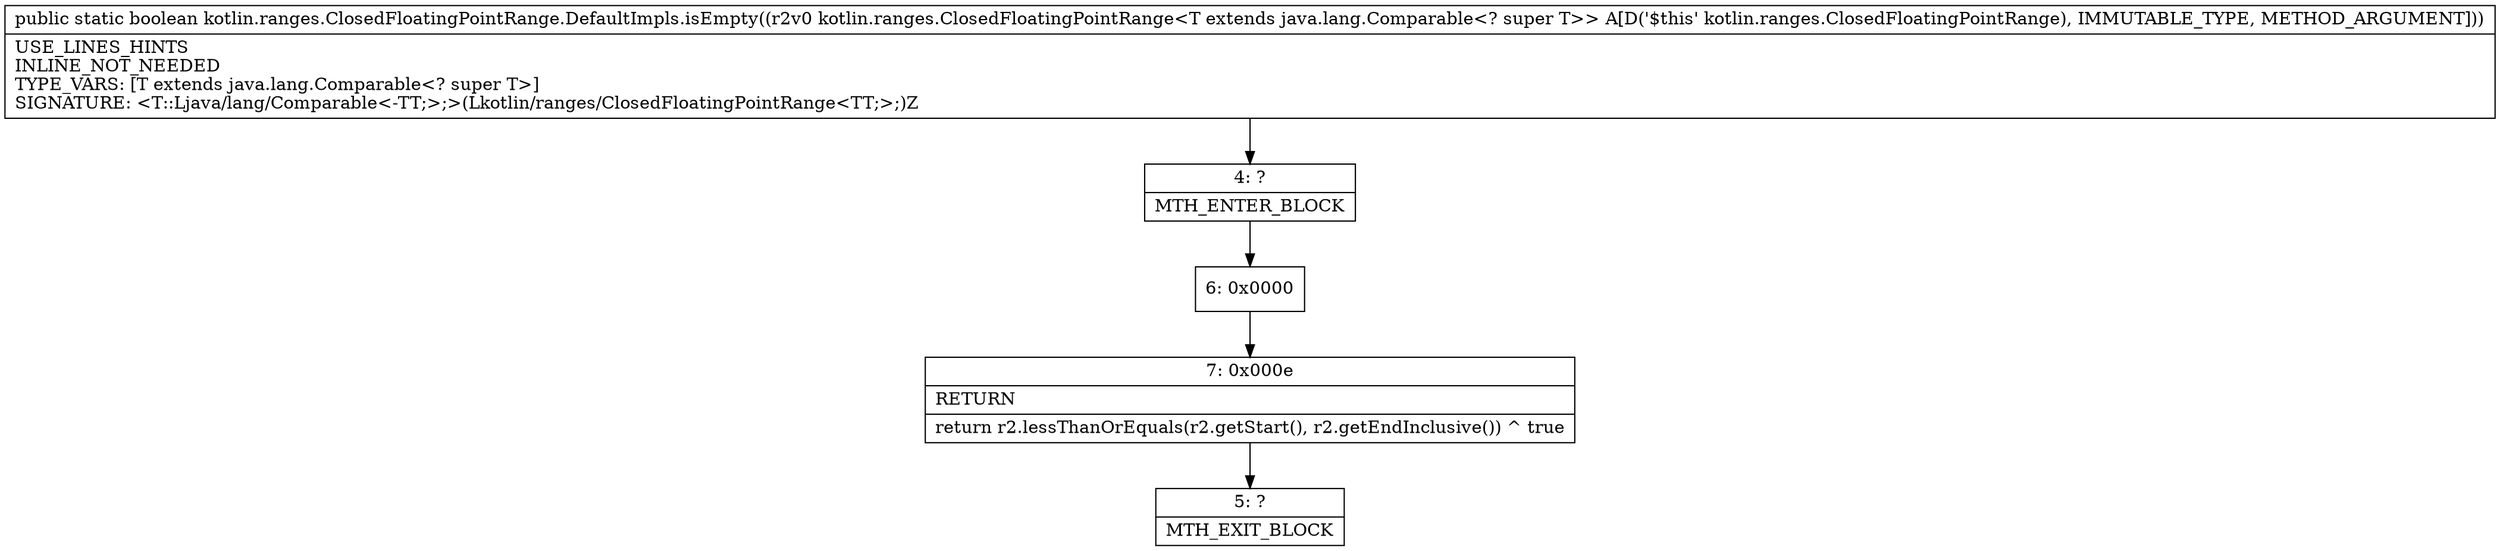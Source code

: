 digraph "CFG forkotlin.ranges.ClosedFloatingPointRange.DefaultImpls.isEmpty(Lkotlin\/ranges\/ClosedFloatingPointRange;)Z" {
Node_4 [shape=record,label="{4\:\ ?|MTH_ENTER_BLOCK\l}"];
Node_6 [shape=record,label="{6\:\ 0x0000}"];
Node_7 [shape=record,label="{7\:\ 0x000e|RETURN\l|return r2.lessThanOrEquals(r2.getStart(), r2.getEndInclusive()) ^ true\l}"];
Node_5 [shape=record,label="{5\:\ ?|MTH_EXIT_BLOCK\l}"];
MethodNode[shape=record,label="{public static boolean kotlin.ranges.ClosedFloatingPointRange.DefaultImpls.isEmpty((r2v0 kotlin.ranges.ClosedFloatingPointRange\<T extends java.lang.Comparable\<? super T\>\> A[D('$this' kotlin.ranges.ClosedFloatingPointRange), IMMUTABLE_TYPE, METHOD_ARGUMENT]))  | USE_LINES_HINTS\lINLINE_NOT_NEEDED\lTYPE_VARS: [T extends java.lang.Comparable\<? super T\>]\lSIGNATURE: \<T::Ljava\/lang\/Comparable\<\-TT;\>;\>(Lkotlin\/ranges\/ClosedFloatingPointRange\<TT;\>;)Z\l}"];
MethodNode -> Node_4;Node_4 -> Node_6;
Node_6 -> Node_7;
Node_7 -> Node_5;
}

